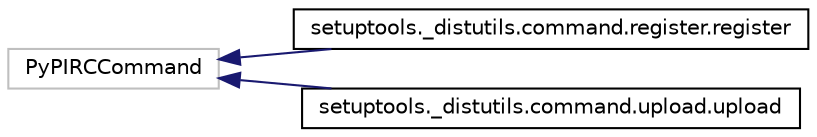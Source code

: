 digraph "Graphical Class Hierarchy"
{
 // LATEX_PDF_SIZE
  edge [fontname="Helvetica",fontsize="10",labelfontname="Helvetica",labelfontsize="10"];
  node [fontname="Helvetica",fontsize="10",shape=record];
  rankdir="LR";
  Node3653 [label="PyPIRCCommand",height=0.2,width=0.4,color="grey75", fillcolor="white", style="filled",tooltip=" "];
  Node3653 -> Node0 [dir="back",color="midnightblue",fontsize="10",style="solid",fontname="Helvetica"];
  Node0 [label="setuptools._distutils.command.register.register",height=0.2,width=0.4,color="black", fillcolor="white", style="filled",URL="$classsetuptools_1_1__distutils_1_1command_1_1register_1_1register.html",tooltip=" "];
  Node3653 -> Node3655 [dir="back",color="midnightblue",fontsize="10",style="solid",fontname="Helvetica"];
  Node3655 [label="setuptools._distutils.command.upload.upload",height=0.2,width=0.4,color="black", fillcolor="white", style="filled",URL="$classsetuptools_1_1__distutils_1_1command_1_1upload_1_1upload.html",tooltip=" "];
}

